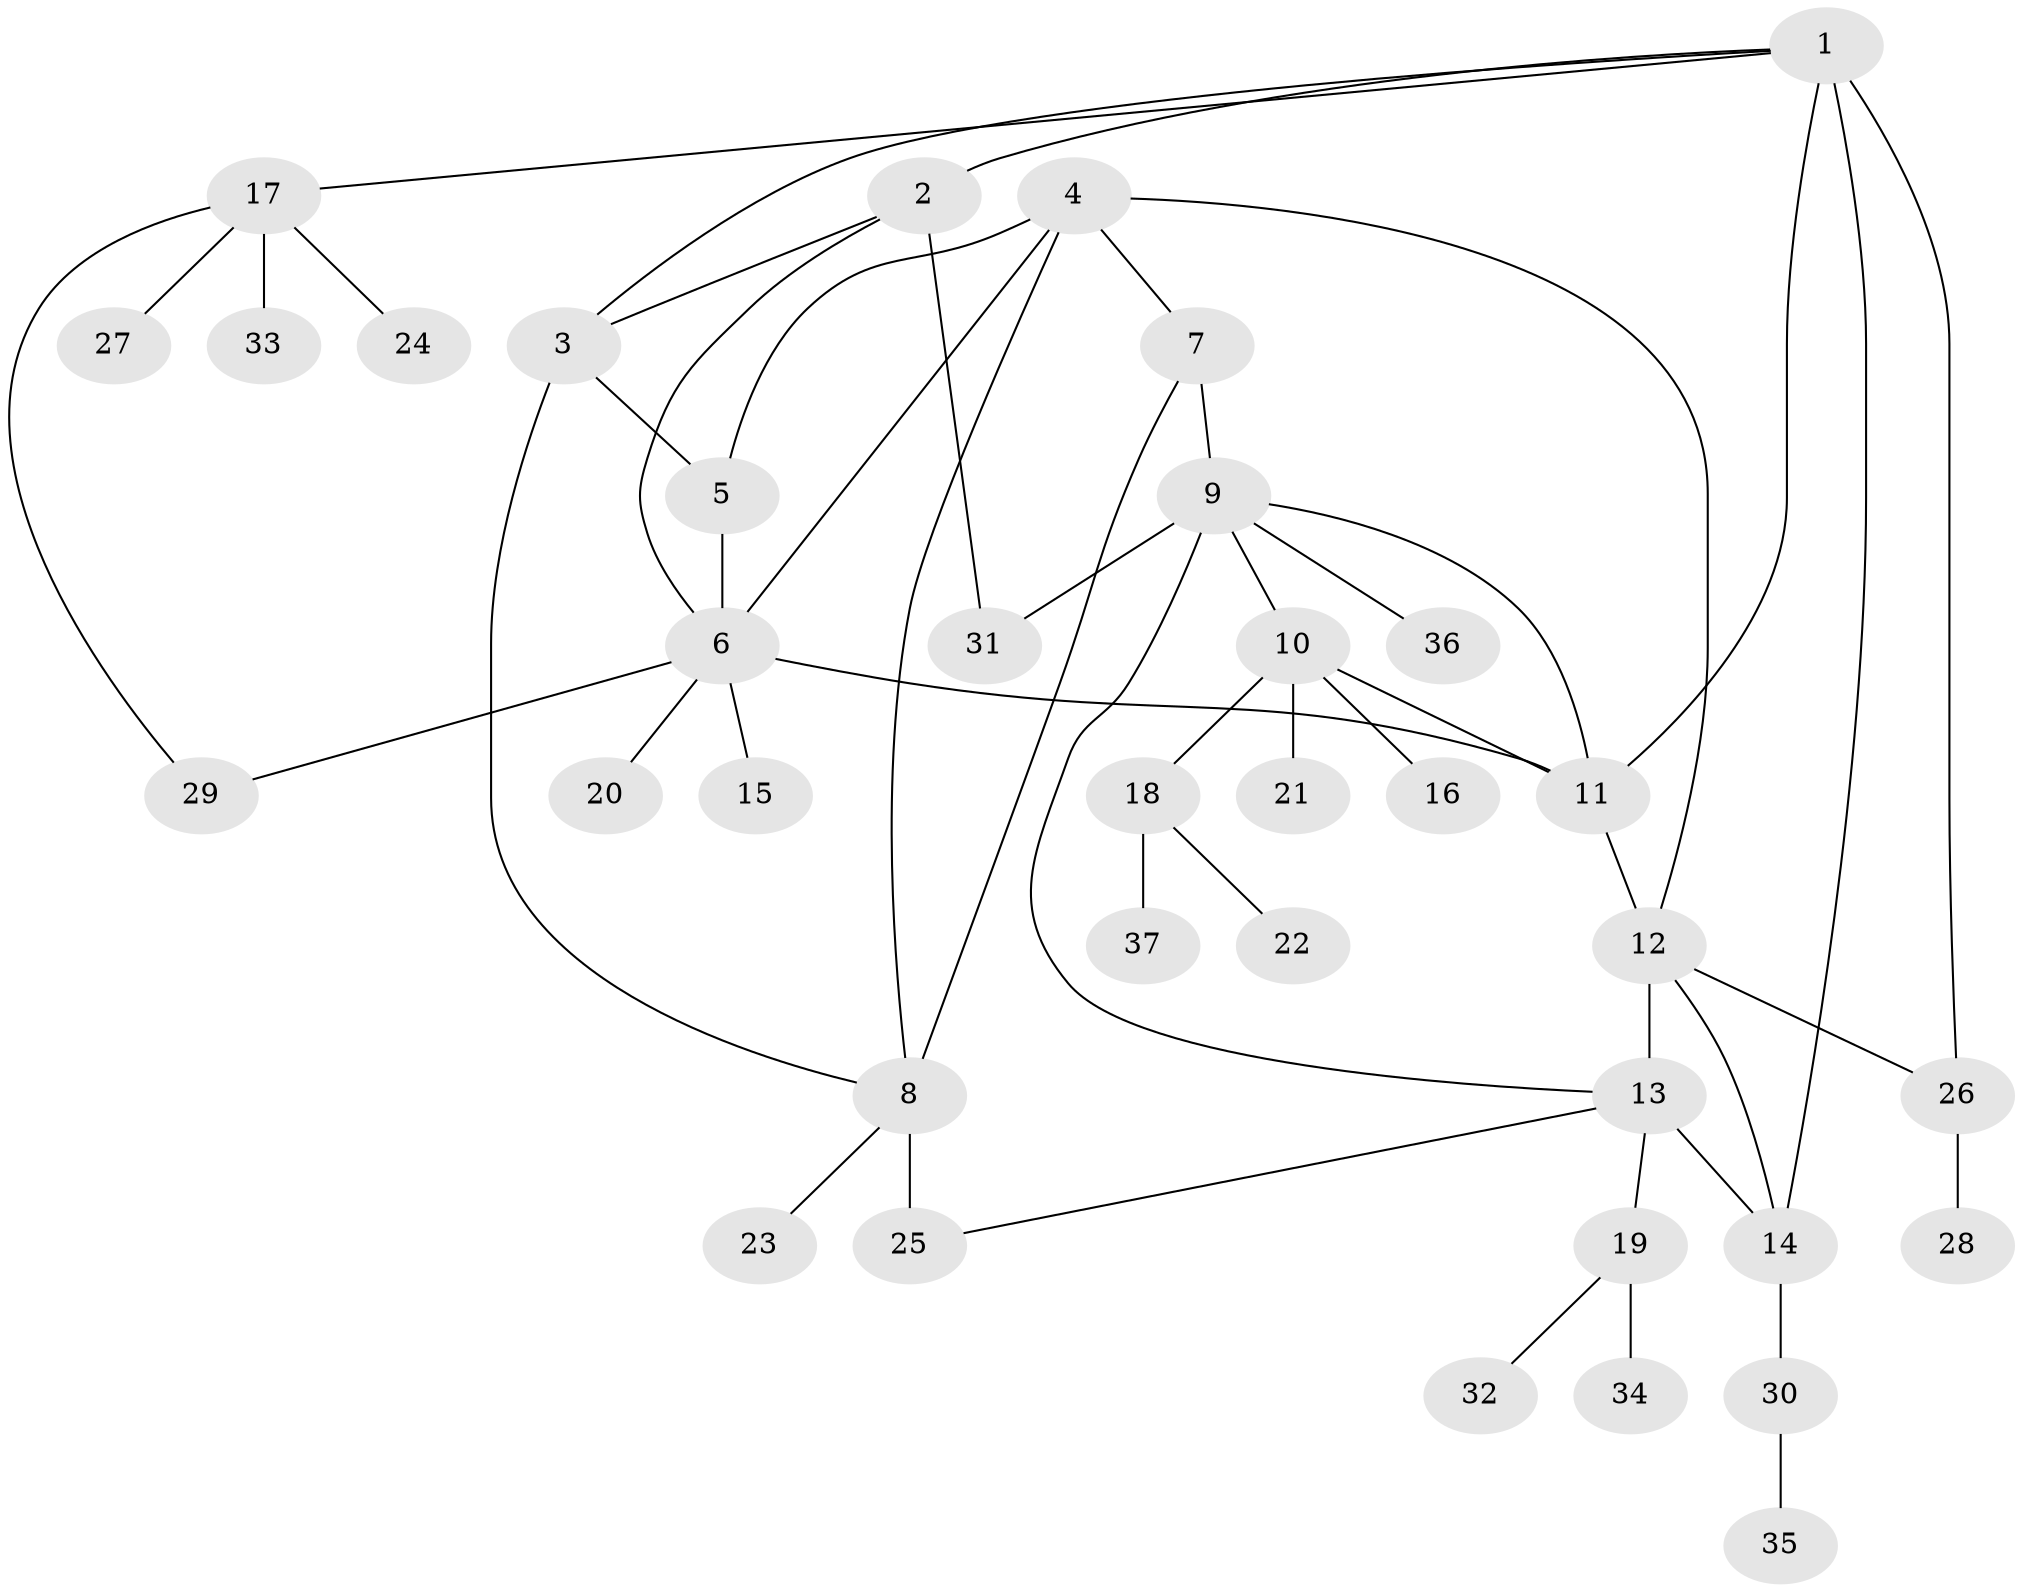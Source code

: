 // original degree distribution, {9: 0.02702702702702703, 6: 0.08108108108108109, 4: 0.06756756756756757, 3: 0.04054054054054054, 8: 0.013513513513513514, 5: 0.02702702702702703, 10: 0.013513513513513514, 2: 0.20270270270270271, 1: 0.527027027027027}
// Generated by graph-tools (version 1.1) at 2025/37/03/09/25 02:37:41]
// undirected, 37 vertices, 52 edges
graph export_dot {
graph [start="1"]
  node [color=gray90,style=filled];
  1;
  2;
  3;
  4;
  5;
  6;
  7;
  8;
  9;
  10;
  11;
  12;
  13;
  14;
  15;
  16;
  17;
  18;
  19;
  20;
  21;
  22;
  23;
  24;
  25;
  26;
  27;
  28;
  29;
  30;
  31;
  32;
  33;
  34;
  35;
  36;
  37;
  1 -- 2 [weight=1.0];
  1 -- 3 [weight=1.0];
  1 -- 11 [weight=1.0];
  1 -- 14 [weight=1.0];
  1 -- 17 [weight=1.0];
  1 -- 26 [weight=3.0];
  2 -- 3 [weight=1.0];
  2 -- 6 [weight=1.0];
  2 -- 31 [weight=2.0];
  3 -- 5 [weight=1.0];
  3 -- 8 [weight=1.0];
  4 -- 5 [weight=3.0];
  4 -- 6 [weight=1.0];
  4 -- 7 [weight=1.0];
  4 -- 8 [weight=1.0];
  4 -- 12 [weight=2.0];
  5 -- 6 [weight=1.0];
  6 -- 11 [weight=1.0];
  6 -- 15 [weight=1.0];
  6 -- 20 [weight=1.0];
  6 -- 29 [weight=1.0];
  7 -- 8 [weight=1.0];
  7 -- 9 [weight=2.0];
  8 -- 23 [weight=1.0];
  8 -- 25 [weight=4.0];
  9 -- 10 [weight=1.0];
  9 -- 11 [weight=1.0];
  9 -- 13 [weight=1.0];
  9 -- 31 [weight=1.0];
  9 -- 36 [weight=1.0];
  10 -- 11 [weight=1.0];
  10 -- 16 [weight=1.0];
  10 -- 18 [weight=1.0];
  10 -- 21 [weight=1.0];
  11 -- 12 [weight=1.0];
  12 -- 13 [weight=5.0];
  12 -- 14 [weight=1.0];
  12 -- 26 [weight=1.0];
  13 -- 14 [weight=1.0];
  13 -- 19 [weight=1.0];
  13 -- 25 [weight=1.0];
  14 -- 30 [weight=1.0];
  17 -- 24 [weight=1.0];
  17 -- 27 [weight=1.0];
  17 -- 29 [weight=1.0];
  17 -- 33 [weight=1.0];
  18 -- 22 [weight=1.0];
  18 -- 37 [weight=1.0];
  19 -- 32 [weight=1.0];
  19 -- 34 [weight=1.0];
  26 -- 28 [weight=1.0];
  30 -- 35 [weight=1.0];
}

